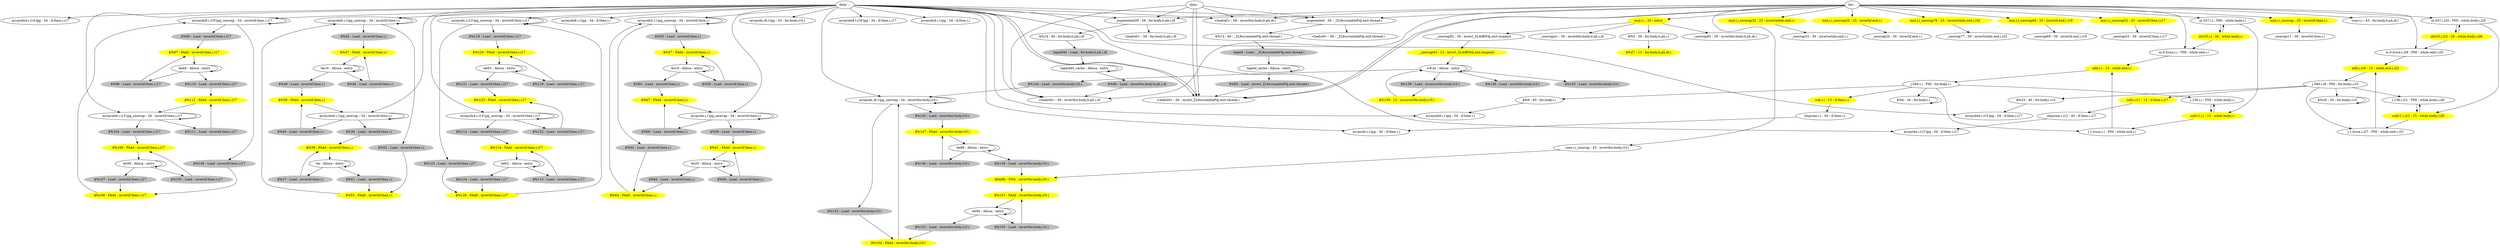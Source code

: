 digraph G {
		"m.0.lcssa.i.i : PHI : while.end.i.i" -> "add.i.i : 13 : while.end.i.i" 
		"j.040.i.i : PHI : for.body.i.i" -> "j.1.lcssa.i.i : PHI : while.end.i.i" 
		"j.040.i.i : PHI : for.body.i.i" -> "j.136.i.i : PHI : while.body.i.i" 
		"j.040.i.i : PHI : for.body.i.i" -> "$%6 : 34 : for.body.i.i" 
		"j.040.i.i : PHI : for.body.i.i" -> "sub.i.i : 13 : if.then.i.i" 
		"j.040.i.i : PHI : for.body.i.i" -> "$%9 : 40 : for.body.i.i" 
		"j.1.lcssa.i.i : PHI : while.end.i.i" -> "add.i.i : 13 : while.end.i.i" 
		"j.136.i.i : PHI : while.body.i.i" -> "sub11.i.i : 15 : while.body.i.i" 
		"m.037.i.i : PHI : while.body.i.i" -> "shr33.i.i : 26 : while.body.i.i" 
		"m.037.i.i : PHI : while.body.i.i" -> "sub11.i.i : 15 : while.body.i.i" 
		"j.040.i.i8 : PHI : for.body.i.i10" -> "j.1.lcssa.i.i27 : PHI : while.end.i.i32" 
		"j.040.i.i8 : PHI : for.body.i.i10" -> "j.136.i.i21 : PHI : while.body.i.i26" 
		"j.040.i.i8 : PHI : for.body.i.i10" -> "$%20 : 34 : for.body.i.i10" 
		"j.040.i.i8 : PHI : for.body.i.i10" -> "sub.i.i11 : 13 : if.then.i.i17" 
		"j.040.i.i8 : PHI : for.body.i.i10" -> "$%23 : 40 : for.body.i.i10" 
		"m.0.lcssa.i.i28 : PHI : while.end.i.i32" -> "add.i.i29 : 13 : while.end.i.i32" 
		"j.1.lcssa.i.i27 : PHI : while.end.i.i32" -> "add.i.i29 : 13 : while.end.i.i32" 
		"j.136.i.i21 : PHI : while.body.i.i26" -> "sub11.i.i22 : 15 : while.body.i.i26" 
		"m.037.i.i20 : PHI : while.body.i.i26" -> "shr33.i.i23 : 26 : while.body.i.i26" 
		"m.037.i.i20 : PHI : while.body.i.i26" -> "sub11.i.i22 : 15 : while.body.i.i26" 
		"tapeld40_cache : Alloca : entry" -> "tapeld40_cache : Alloca : entry" 
		"tapeld40_cache : Alloca : entry" -> "$%86 : Load : invertfor.body.lr.ph.i.i6" 
		"data : " -> "<badref> : 56 : invertfor.body.lr.ph.i6.i" 
		"data : " -> "_augmented39 : 56 : for.body.lr.ph.i.i6" 
		"data : " -> "<badref> : 56 : invertfor.body.lr.ph.i.i6" 
		"data : " -> "<badref> : 56 : invert_ZL8scramblePdj.exit.thread.i" 
		"data : " -> "<badref> : 56 : invert_ZL8scramblePdj.exit.thread.i" 
		"data : " -> "_augmented : 56 : _ZL8scramblePdj.exit.thread.i" 
		"data' : " -> "<badref> : 56 : invertfor.body.lr.ph.i6.i" 
		"data' : " -> "arrayidx8.i.i16'ipg : 34 : if.then.i.i17" 
		"data' : " -> "arrayidx.i.i13'ipg : 34 : if.then.i.i17" 
		"data' : " -> "arrayidx4.i.i'ipg : 34 : if.then.i.i" 
		"data' : " -> "_augmented39 : 56 : for.body.lr.ph.i.i6" 
		"data' : " -> "<badref> : 56 : invertfor.body.lr.ph.i.i6" 
		"data' : " -> "<badref> : 56 : invert_ZL8scramblePdj.exit.thread.i" 
		"data' : " -> "arrayidx6.i.i'ipg_unwrap : 34 : invertif.then.i.i" 
		"data' : " -> "arrayidx.i.i13'ipg_unwrap : 34 : invertif.then.i.i17" 
		"data' : " -> "arrayidx4.i.i14'ipg : 34 : if.then.i.i17" 
		"data' : " -> "arrayidx4.i.i'ipg_unwrap : 34 : invertif.then.i.i" 
		"data' : " -> "arrayidx.i.i'ipg_unwrap : 34 : invertif.then.i.i" 
		"data' : " -> "arrayidx6.i.i15'ipg : 34 : if.then.i.i17" 
		"data' : " -> "arrayidx.i.i'ipg : 34 : if.then.i.i" 
		"data' : " -> "arrayidx8.i.i'ipg_unwrap : 34 : invertif.then.i.i" 
		"data' : " -> "arrayidx8.i.i16'ipg_unwrap : 34 : invertif.then.i.i17" 
		"data' : " -> "arrayidx4.i.i14'ipg_unwrap : 34 : invertif.then.i.i17" 
		"data' : " -> "<badref> : 56 : invert_ZL8scramblePdj.exit.thread.i" 
		"data' : " -> "arrayidx8.i.i'ipg : 34 : if.then.i.i" 
		"data' : " -> "arrayidx6.i.i'ipg : 34 : if.then.i.i" 
		"data' : " -> "_augmented : 56 : _ZL8scramblePdj.exit.thread.i" 
		"data' : " -> "arrayidx6.i.i15'ipg_unwrap : 34 : invertif.then.i.i17" 
		"data' : " -> "arrayidx.i8.i'ipg_unwrap : 34 : invertfor.body.i10.i" 
		"data' : " -> "arrayidx.i8.i'ipg : 34 : for.body.i10.i" 
		"len : " -> "mul.i.i_unwrap32 : 25 : invertwhile.end.i.i" 
		"len : " -> "mul.i.i_unwrap25 : 25 : invertif.end.i.i" 
		"len : " -> "<badref> : 56 : invertfor.body.lr.ph.i6.i" 
		"len : " -> "mul.i.i_unwrap76 : 25 : invertwhile.end.i.i32" 
		"len : " -> "mul.i.i_unwrap68 : 25 : invertif.end.i.i19" 
		"len : " -> "mul.i.i_unwrap52 : 25 : invertif.then.i.i17" 
		"len : " -> "_augmented39 : 56 : for.body.lr.ph.i.i6" 
		"len : " -> "m.0.lcssa.i.i : PHI : while.end.i.i" 
		"len : " -> "m.037.i.i : PHI : while.body.i.i" 
		"len : " -> "m.0.lcssa.i.i28 : PHI : while.end.i.i32" 
		"len : " -> "m.037.i.i20 : PHI : while.body.i.i26" 
		"len : " -> "<badref> : 56 : invertfor.body.lr.ph.i.i6" 
		"len : " -> "<badref> : 56 : invert_ZL8scramblePdj.exit.thread.i" 
		"len : " -> "<badref> : 56 : invert_ZL8scramblePdj.exit.thread.i" 
		"len : " -> "mul.i.i_unwrap : 25 : invertif.then.i.i" 
		"len : " -> "conv.i.i : 43 : for.body.lr.ph.i6.i" 
		"len : " -> "mul.i.i : 25 : entry" 
		"len : " -> "_augmented : 56 : _ZL8scramblePdj.exit.thread.i" 
		"len : " -> "conv.i.i_unwrap : 43 : invertfor.body.i10.i" 
		"$%9 : 40 : for.body.i.i" -> "arrayidx6.i.i'ipg : 34 : if.then.i.i" 
		"arrayidx8.i.i'ipg_unwrap : 34 : invertif.then.i.i" -> "arrayidx8.i.i'ipg_unwrap : 34 : invertif.then.i.i" 
		"arrayidx8.i.i'ipg_unwrap : 34 : invertif.then.i.i" -> "$%49 : Load : invertif.then.i.i" 
		"arrayidx8.i.i'ipg_unwrap : 34 : invertif.then.i.i" -> "$%36 : Load : invertif.then.i.i" 
		"sub11.i.i : 15 : while.body.i.i" [color = yellow style=filled];
		"sub11.i.i : 15 : while.body.i.i" -> "j.1.lcssa.i.i : PHI : while.end.i.i" 
		"sub11.i.i : 15 : while.body.i.i" -> "j.136.i.i : PHI : while.body.i.i" 
		"shr33.i.i : 26 : while.body.i.i" [color = yellow style=filled];
		"shr33.i.i : 26 : while.body.i.i" -> "m.0.lcssa.i.i : PHI : while.end.i.i" 
		"shr33.i.i : 26 : while.body.i.i" -> "m.037.i.i : PHI : while.body.i.i" 
		"sub11.i.i22 : 15 : while.body.i.i26" [color = yellow style=filled];
		"sub11.i.i22 : 15 : while.body.i.i26" -> "j.1.lcssa.i.i27 : PHI : while.end.i.i32" 
		"sub11.i.i22 : 15 : while.body.i.i26" -> "j.136.i.i21 : PHI : while.body.i.i26" 
		"shr33.i.i23 : 26 : while.body.i.i26" [color = yellow style=filled];
		"shr33.i.i23 : 26 : while.body.i.i26" -> "m.0.lcssa.i.i28 : PHI : while.end.i.i32" 
		"shr33.i.i23 : 26 : while.body.i.i26" -> "m.037.i.i20 : PHI : while.body.i.i26" 
		"add.i.i : 13 : while.end.i.i" [color = yellow style=filled];
		"add.i.i : 13 : while.end.i.i" -> "j.040.i.i : PHI : for.body.i.i" 
		"mul.i.i : 25 : entry" [color = yellow style=filled];
		"mul.i.i : 25 : entry" -> "_unwrap92 : 39 : invert_ZL4ifftPdj.exit.loopexit" 
		"mul.i.i : 25 : entry" -> "_unwrap83 : 39 : invertfor.body.lr.ph.i6.i" 
		"mul.i.i : 25 : entry" -> "_unwrap41 : 39 : invertfor.body.lr.ph.i.i6" 
		"mul.i.i : 25 : entry" -> "$%0 : 39 : for.body.lr.ph.i.i" 
		"$%23 : 40 : for.body.i.i10" -> "arrayidx6.i.i15'ipg : 34 : if.then.i.i17" 
		"sub.i.i11 : 13 : if.then.i.i17" [color = yellow style=filled];
		"sub.i.i11 : 13 : if.then.i.i17" -> "idxprom.i.i12 : 40 : if.then.i.i17" 
		"idxprom.i.i12 : 40 : if.then.i.i17" -> "arrayidx.i.i13'ipg : 34 : if.then.i.i17" 
		"$%124 : Load : invertif.then.i.i17" [color = gray style=filled];
		"$%124 : Load : invertif.then.i.i17" -> "$%126 : FAdd : invertif.then.i.i17" 
		"arrayidx4.i.i14'ipg_unwrap : 34 : invertif.then.i.i17" -> "$%122 : Load : invertif.then.i.i17" 
		"arrayidx4.i.i14'ipg_unwrap : 34 : invertif.then.i.i17" -> "$%114 : Load : invertif.then.i.i17" 
		"arrayidx4.i.i14'ipg_unwrap : 34 : invertif.then.i.i17" -> "arrayidx4.i.i14'ipg_unwrap : 34 : invertif.then.i.i17" 
		"$%110 : Load : invertif.then.i.i17" [color = gray style=filled];
		"$%110 : Load : invertif.then.i.i17" -> "$%112 : FAdd : invertif.then.i.i17" 
		"$%0 : 39 : for.body.lr.ph.i.i" -> "$%27 : 13 : for.body.lr.ph.i6.i" 
		"sub.i.i : 13 : if.then.i.i" [color = yellow style=filled];
		"sub.i.i : 13 : if.then.i.i" -> "idxprom.i.i : 40 : if.then.i.i" 
		"idxprom.i.i : 40 : if.then.i.i" -> "arrayidx.i.i'ipg : 34 : if.then.i.i" 
		"$%65 : Load : invertif.then.i.i" [color = gray style=filled];
		"$%65 : Load : invertif.then.i.i" -> "$%67 : FAdd : invertif.then.i.i" 
		"arrayidx4.i.i'ipg_unwrap : 34 : invertif.then.i.i" -> "$%63 : Load : invertif.then.i.i" 
		"arrayidx4.i.i'ipg_unwrap : 34 : invertif.then.i.i" -> "arrayidx4.i.i'ipg_unwrap : 34 : invertif.then.i.i" 
		"arrayidx4.i.i'ipg_unwrap : 34 : invertif.then.i.i" -> "$%55 : Load : invertif.then.i.i" 
		"$%51 : Load : invertif.then.i.i" [color = gray style=filled];
		"$%51 : Load : invertif.then.i.i" -> "$%53 : FAdd : invertif.then.i.i" 
		"add.i.i29 : 13 : while.end.i.i32" [color = yellow style=filled];
		"add.i.i29 : 13 : while.end.i.i32" -> "j.040.i.i8 : PHI : for.body.i.i10" 
		"$%158 : Load : incinvertfor.body.i10.i" [color = gray style=filled];
		"$%158 : Load : incinvertfor.body.i10.i" -> "$%159 : 13 : incinvertfor.body.i10.i" 
		"d0diffe : FDiv : invertfor.body.i10.i" [color = yellow style=filled];
		"d0diffe : FDiv : invertfor.body.i10.i" -> "$%151 : FAdd : invertfor.body.i10.i" 
		"$%27 : 13 : for.body.lr.ph.i6.i" [color = yellow style=filled];
		"arrayidx.i.i13'ipg_unwrap : 34 : invertif.then.i.i17" -> "$%118 : Load : invertif.then.i.i17" 
		"arrayidx.i.i13'ipg_unwrap : 34 : invertif.then.i.i17" -> "$%125 : Load : invertif.then.i.i17" 
		"arrayidx.i.i13'ipg_unwrap : 34 : invertif.then.i.i17" -> "arrayidx.i.i13'ipg_unwrap : 34 : invertif.then.i.i17" 
		"$%118 : Load : invertif.then.i.i17" [color = gray style=filled];
		"$%118 : Load : invertif.then.i.i17" -> "$%120 : FAdd : invertif.then.i.i17" 
		"'de63 : Alloca : entry" -> "'de63 : Alloca : entry" 
		"'de63 : Alloca : entry" -> "$%121 : Load : invertif.then.i.i17" 
		"'de63 : Alloca : entry" -> "$%119 : Load : invertif.then.i.i17" 
		"$%119 : Load : invertif.then.i.i17" [color = gray style=filled];
		"$%119 : Load : invertif.then.i.i17" -> "$%120 : FAdd : invertif.then.i.i17" 
		"$%120 : FAdd : invertif.then.i.i17" [color = yellow style=filled];
		"$%120 : FAdd : invertif.then.i.i17" -> "'de63 : Alloca : entry" 
		"$%121 : Load : invertif.then.i.i17" [color = gray style=filled];
		"$%121 : Load : invertif.then.i.i17" -> "$%123 : FAdd : invertif.then.i.i17" 
		"$%123 : FAdd : invertif.then.i.i17" [color = yellow style=filled];
		"$%123 : FAdd : invertif.then.i.i17" -> "arrayidx4.i.i14'ipg_unwrap : 34 : invertif.then.i.i17" 
		"$%126 : FAdd : invertif.then.i.i17" [color = yellow style=filled];
		"$%126 : FAdd : invertif.then.i.i17" -> "arrayidx.i.i13'ipg_unwrap : 34 : invertif.then.i.i17" 
		"iv8'ac : Alloca : entry" -> "$%155 : Load : invertfor.body.i10.i" 
		"iv8'ac : Alloca : entry" -> "$%158 : Load : incinvertfor.body.i10.i" 
		"iv8'ac : Alloca : entry" -> "$%149 : Load : invertfor.body.i10.i" 
		"iv8'ac : Alloca : entry" -> "$%144 : Load : invertfor.body.i10.i" 
		"iv8'ac : Alloca : entry" -> "iv8'ac : Alloca : entry" 
		"$%37 : Load : invertif.then.i.i" [color = gray style=filled];
		"$%37 : Load : invertif.then.i.i" -> "$%38 : FAdd : invertif.then.i.i" 
		"'de : Alloca : entry" -> "$%51 : Load : invertif.then.i.i" 
		"'de : Alloca : entry" -> "$%37 : Load : invertif.then.i.i" 
		"'de : Alloca : entry" -> "'de : Alloca : entry" 
		"$%62 : Load : invertif.then.i.i" [color = gray style=filled];
		"$%62 : Load : invertif.then.i.i" -> "$%64 : FAdd : invertif.then.i.i" 
		"mul.i.i_unwrap25 : 25 : invertif.end.i.i" [color = yellow style=filled];
		"mul.i.i_unwrap25 : 25 : invertif.end.i.i" -> "_unwrap26 : 39 : invertif.end.i.i" 
		"$%38 : FAdd : invertif.then.i.i" [color = yellow style=filled];
		"$%38 : FAdd : invertif.then.i.i" -> "'de : Alloca : entry" 
		"$%6 : 34 : for.body.i.i" -> "$%6 : 34 : for.body.i.i" 
		"$%36 : Load : invertif.then.i.i" [color = gray style=filled];
		"$%36 : Load : invertif.then.i.i" -> "$%38 : FAdd : invertif.then.i.i" 
		"mul.i.i_unwrap32 : 25 : invertwhile.end.i.i" [color = yellow style=filled];
		"mul.i.i_unwrap32 : 25 : invertwhile.end.i.i" -> "_unwrap33 : 39 : invertwhile.end.i.i" 
		"arrayidx6.i.i'ipg_unwrap : 34 : invertif.then.i.i" -> "arrayidx6.i.i'ipg_unwrap : 34 : invertif.then.i.i" 
		"arrayidx6.i.i'ipg_unwrap : 34 : invertif.then.i.i" -> "$%52 : Load : invertif.then.i.i" 
		"arrayidx6.i.i'ipg_unwrap : 34 : invertif.then.i.i" -> "$%45 : Load : invertif.then.i.i" 
		"$%45 : Load : invertif.then.i.i" [color = gray style=filled];
		"$%45 : Load : invertif.then.i.i" -> "$%47 : FAdd : invertif.then.i.i" 
		"'de16 : Alloca : entry" -> "$%48 : Load : invertif.then.i.i" 
		"'de16 : Alloca : entry" -> "$%46 : Load : invertif.then.i.i" 
		"'de16 : Alloca : entry" -> "'de16 : Alloca : entry" 
		"$%46 : Load : invertif.then.i.i" [color = gray style=filled];
		"$%46 : Load : invertif.then.i.i" -> "$%47 : FAdd : invertif.then.i.i" 
		"$%47 : FAdd : invertif.then.i.i" [color = yellow style=filled];
		"$%47 : FAdd : invertif.then.i.i" -> "'de16 : Alloca : entry" 
		"$%50 : FAdd : invertif.then.i.i" [color = yellow style=filled];
		"$%50 : FAdd : invertif.then.i.i" -> "arrayidx8.i.i'ipg_unwrap : 34 : invertif.then.i.i" 
		"$%52 : Load : invertif.then.i.i" [color = gray style=filled];
		"$%52 : Load : invertif.then.i.i" -> "$%53 : FAdd : invertif.then.i.i" 
		"$%53 : FAdd : invertif.then.i.i" [color = yellow style=filled];
		"$%53 : FAdd : invertif.then.i.i" -> "arrayidx6.i.i'ipg_unwrap : 34 : invertif.then.i.i" 
		"$%63 : Load : invertif.then.i.i" [color = gray style=filled];
		"$%63 : Load : invertif.then.i.i" -> "$%64 : FAdd : invertif.then.i.i" 
		"$%64 : FAdd : invertif.then.i.i" [color = yellow style=filled];
		"$%64 : FAdd : invertif.then.i.i" -> "arrayidx4.i.i'ipg_unwrap : 34 : invertif.then.i.i" 
		"$%49 : Load : invertif.then.i.i" [color = gray style=filled];
		"$%49 : Load : invertif.then.i.i" -> "$%50 : FAdd : invertif.then.i.i" 
		"$%48 : Load : invertif.then.i.i" [color = gray style=filled];
		"$%48 : Load : invertif.then.i.i" -> "$%50 : FAdd : invertif.then.i.i" 
		"$%55 : Load : invertif.then.i.i" [color = gray style=filled];
		"$%55 : Load : invertif.then.i.i" -> "$%57 : FAdd : invertif.then.i.i" 
		"'de19 : Alloca : entry" -> "$%65 : Load : invertif.then.i.i" 
		"'de19 : Alloca : entry" -> "$%56 : Load : invertif.then.i.i" 
		"'de19 : Alloca : entry" -> "'de19 : Alloca : entry" 
		"$%56 : Load : invertif.then.i.i" [color = gray style=filled];
		"$%56 : Load : invertif.then.i.i" -> "$%57 : FAdd : invertif.then.i.i" 
		"$%57 : FAdd : invertif.then.i.i" [color = yellow style=filled];
		"$%57 : FAdd : invertif.then.i.i" -> "'de19 : Alloca : entry" 
		"arrayidx.i.i'ipg_unwrap : 34 : invertif.then.i.i" -> "$%66 : Load : invertif.then.i.i" 
		"arrayidx.i.i'ipg_unwrap : 34 : invertif.then.i.i" -> "$%59 : Load : invertif.then.i.i" 
		"arrayidx.i.i'ipg_unwrap : 34 : invertif.then.i.i" -> "arrayidx.i.i'ipg_unwrap : 34 : invertif.then.i.i" 
		"$%59 : Load : invertif.then.i.i" [color = gray style=filled];
		"$%59 : Load : invertif.then.i.i" -> "$%61 : FAdd : invertif.then.i.i" 
		"'de20 : Alloca : entry" -> "$%62 : Load : invertif.then.i.i" 
		"'de20 : Alloca : entry" -> "$%60 : Load : invertif.then.i.i" 
		"'de20 : Alloca : entry" -> "'de20 : Alloca : entry" 
		"$%60 : Load : invertif.then.i.i" [color = gray style=filled];
		"$%60 : Load : invertif.then.i.i" -> "$%61 : FAdd : invertif.then.i.i" 
		"$%61 : FAdd : invertif.then.i.i" [color = yellow style=filled];
		"$%61 : FAdd : invertif.then.i.i" -> "'de20 : Alloca : entry" 
		"$%66 : Load : invertif.then.i.i" [color = gray style=filled];
		"$%66 : Load : invertif.then.i.i" -> "$%67 : FAdd : invertif.then.i.i" 
		"$%67 : FAdd : invertif.then.i.i" [color = yellow style=filled];
		"$%67 : FAdd : invertif.then.i.i" -> "arrayidx.i.i'ipg_unwrap : 34 : invertif.then.i.i" 
		"mul.i.i_unwrap : 25 : invertif.then.i.i" [color = yellow style=filled];
		"mul.i.i_unwrap : 25 : invertif.then.i.i" -> "_unwrap11 : 39 : invertif.then.i.i" 
		"$%149 : Load : invertfor.body.i10.i" [color = gray style=filled];
		"$%95 : Load : invertif.then.i.i17" [color = gray style=filled];
		"$%95 : Load : invertif.then.i.i17" -> "$%97 : FAdd : invertif.then.i.i17" 
		"$%148 : Load : invertfor.body.i10.i" [color = gray style=filled];
		"$%148 : Load : invertfor.body.i10.i" -> "d0diffe : FDiv : invertfor.body.i10.i" 
		"conv.i.i_unwrap : 43 : invertfor.body.i10.i" -> "d0diffe : FDiv : invertfor.body.i10.i" 
		"'de58 : Alloca : entry" -> "'de58 : Alloca : entry" 
		"'de58 : Alloca : entry" -> "$%107 : Load : invertif.then.i.i17" 
		"'de58 : Alloca : entry" -> "$%105 : Load : invertif.then.i.i17" 
		"$%105 : Load : invertif.then.i.i17" [color = gray style=filled];
		"$%105 : Load : invertif.then.i.i17" -> "$%106 : FAdd : invertif.then.i.i17" 
		"$%106 : FAdd : invertif.then.i.i17" [color = yellow style=filled];
		"$%106 : FAdd : invertif.then.i.i17" -> "'de58 : Alloca : entry" 
		"$%107 : Load : invertif.then.i.i17" [color = gray style=filled];
		"$%107 : Load : invertif.then.i.i17" -> "$%109 : FAdd : invertif.then.i.i17" 
		"$%109 : FAdd : invertif.then.i.i17" [color = yellow style=filled];
		"$%109 : FAdd : invertif.then.i.i17" -> "arrayidx8.i.i16'ipg_unwrap : 34 : invertif.then.i.i17" 
		"$%111 : Load : invertif.then.i.i17" [color = gray style=filled];
		"$%111 : Load : invertif.then.i.i17" -> "$%112 : FAdd : invertif.then.i.i17" 
		"tapeld : Load : _ZL8scramblePdj.exit.thread.i" [color = gray style=filled];
		"tapeld : Load : _ZL8scramblePdj.exit.thread.i" -> "tapeld_cache : Alloca : entry" 
		"$%153 : Load : invertfor.body.i10.i" [color = gray style=filled];
		"$%153 : Load : invertfor.body.i10.i" -> "$%154 : FAdd : invertfor.body.i10.i" 
		"$%155 : Load : invertfor.body.i10.i" [color = gray style=filled];
		"$%122 : Load : invertif.then.i.i17" [color = gray style=filled];
		"$%122 : Load : invertif.then.i.i17" -> "$%123 : FAdd : invertif.then.i.i17" 
		"$%86 : Load : invertfor.body.lr.ph.i.i6" [color = gray style=filled];
		"$%86 : Load : invertfor.body.lr.ph.i.i6" -> "<badref> : 56 : invertfor.body.lr.ph.i.i6" 
		"'de90 : Alloca : entry" -> "$%152 : Load : invertfor.body.i10.i" 
		"'de90 : Alloca : entry" -> "$%150 : Load : invertfor.body.i10.i" 
		"'de90 : Alloca : entry" -> "'de90 : Alloca : entry" 
		"_unwrap92 : 39 : invert_ZL4ifftPdj.exit.loopexit" -> "_unwrap93 : 13 : invert_ZL4ifftPdj.exit.loopexit" 
		"$%13 : 49 : _ZL8scramblePdj.exit.thread.i" -> "tapeld : Load : _ZL8scramblePdj.exit.thread.i" 
		"$%112 : FAdd : invertif.then.i.i17" [color = yellow style=filled];
		"$%112 : FAdd : invertif.then.i.i17" -> "arrayidx6.i.i15'ipg_unwrap : 34 : invertif.then.i.i17" 
		"$%114 : Load : invertif.then.i.i17" [color = gray style=filled];
		"$%114 : Load : invertif.then.i.i17" -> "$%116 : FAdd : invertif.then.i.i17" 
		"'de62 : Alloca : entry" -> "'de62 : Alloca : entry" 
		"'de62 : Alloca : entry" -> "$%124 : Load : invertif.then.i.i17" 
		"'de62 : Alloca : entry" -> "$%115 : Load : invertif.then.i.i17" 
		"$%115 : Load : invertif.then.i.i17" [color = gray style=filled];
		"$%115 : Load : invertif.then.i.i17" -> "$%116 : FAdd : invertif.then.i.i17" 
		"$%116 : FAdd : invertif.then.i.i17" [color = yellow style=filled];
		"$%116 : FAdd : invertif.then.i.i17" -> "'de62 : Alloca : entry" 
		"$%14 : 49 : for.body.lr.ph.i.i6" -> "tapeld40 : Load : for.body.lr.ph.i.i6" 
		"$%20 : 34 : for.body.i.i10" -> "$%20 : 34 : for.body.i.i10" 
		"$%108 : Load : invertif.then.i.i17" [color = gray style=filled];
		"$%108 : Load : invertif.then.i.i17" -> "$%109 : FAdd : invertif.then.i.i17" 
		"mul.i.i_unwrap52 : 25 : invertif.then.i.i17" [color = yellow style=filled];
		"mul.i.i_unwrap52 : 25 : invertif.then.i.i17" -> "_unwrap53 : 39 : invertif.then.i.i17" 
		"'de48 : Alloca : entry" -> "$%110 : Load : invertif.then.i.i17" 
		"'de48 : Alloca : entry" -> "$%96 : Load : invertif.then.i.i17" 
		"'de48 : Alloca : entry" -> "'de48 : Alloca : entry" 
		"$%104 : Load : invertif.then.i.i17" [color = gray style=filled];
		"$%104 : Load : invertif.then.i.i17" -> "$%106 : FAdd : invertif.then.i.i17" 
		"$%96 : Load : invertif.then.i.i17" [color = gray style=filled];
		"$%96 : Load : invertif.then.i.i17" -> "$%97 : FAdd : invertif.then.i.i17" 
		"$%125 : Load : invertif.then.i.i17" [color = gray style=filled];
		"$%125 : Load : invertif.then.i.i17" -> "$%126 : FAdd : invertif.then.i.i17" 
		"$%97 : FAdd : invertif.then.i.i17" [color = yellow style=filled];
		"$%97 : FAdd : invertif.then.i.i17" -> "'de48 : Alloca : entry" 
		"_augmented39 : 56 : for.body.lr.ph.i.i6" -> "<badref> : 56 : for.body.lr.ph.i.i6" 
		"_augmented39 : 56 : for.body.lr.ph.i.i6" -> "$%14 : 49 : for.body.lr.ph.i.i6" 
		"_augmented : 56 : _ZL8scramblePdj.exit.thread.i" -> "<badref> : 56 : _ZL8scramblePdj.exit.thread.i" 
		"_augmented : 56 : _ZL8scramblePdj.exit.thread.i" -> "$%13 : 49 : _ZL8scramblePdj.exit.thread.i" 
		"arrayidx6.i.i15'ipg_unwrap : 34 : invertif.then.i.i17" -> "$%111 : Load : invertif.then.i.i17" 
		"arrayidx6.i.i15'ipg_unwrap : 34 : invertif.then.i.i17" -> "$%104 : Load : invertif.then.i.i17" 
		"arrayidx6.i.i15'ipg_unwrap : 34 : invertif.then.i.i17" -> "arrayidx6.i.i15'ipg_unwrap : 34 : invertif.then.i.i17" 
		"$%146 : Load : invertfor.body.i10.i" [color = gray style=filled];
		"$%146 : Load : invertfor.body.i10.i" -> "$%147 : FAdd : invertfor.body.i10.i" 
		"arrayidx.i8.i'ipg_unwrap : 34 : invertfor.body.i10.i" -> "$%153 : Load : invertfor.body.i10.i" 
		"arrayidx.i8.i'ipg_unwrap : 34 : invertfor.body.i10.i" -> "$%145 : Load : invertfor.body.i10.i" 
		"arrayidx.i8.i'ipg_unwrap : 34 : invertfor.body.i10.i" -> "arrayidx.i8.i'ipg_unwrap : 34 : invertfor.body.i10.i" 
		"mul.i.i_unwrap68 : 25 : invertif.end.i.i19" [color = yellow style=filled];
		"mul.i.i_unwrap68 : 25 : invertif.end.i.i19" -> "_unwrap69 : 39 : invertif.end.i.i19" 
		"$%85 : Load : invert_ZL8scramblePdj.exit.thread.i" [color = gray style=filled];
		"$%85 : Load : invert_ZL8scramblePdj.exit.thread.i" -> "<badref> : 56 : invert_ZL8scramblePdj.exit.thread.i" 
		"tapeld_cache : Alloca : entry" -> "tapeld_cache : Alloca : entry" 
		"tapeld_cache : Alloca : entry" -> "$%85 : Load : invert_ZL8scramblePdj.exit.thread.i" 
		"tapeld40 : Load : for.body.lr.ph.i.i6" [color = gray style=filled];
		"tapeld40 : Load : for.body.lr.ph.i.i6" -> "tapeld40_cache : Alloca : entry" 
		"arrayidx8.i.i16'ipg_unwrap : 34 : invertif.then.i.i17" -> "$%108 : Load : invertif.then.i.i17" 
		"arrayidx8.i.i16'ipg_unwrap : 34 : invertif.then.i.i17" -> "$%95 : Load : invertif.then.i.i17" 
		"arrayidx8.i.i16'ipg_unwrap : 34 : invertif.then.i.i17" -> "arrayidx8.i.i16'ipg_unwrap : 34 : invertif.then.i.i17" 
		"_unwrap93 : 13 : invert_ZL4ifftPdj.exit.loopexit" [color = yellow style=filled];
		"_unwrap93 : 13 : invert_ZL4ifftPdj.exit.loopexit" -> "iv8'ac : Alloca : entry" 
		"$%144 : Load : invertfor.body.i10.i" [color = gray style=filled];
		"$%144 : Load : invertfor.body.i10.i" -> "arrayidx.i8.i'ipg_unwrap : 34 : invertfor.body.i10.i" 
		"$%145 : Load : invertfor.body.i10.i" [color = gray style=filled];
		"$%145 : Load : invertfor.body.i10.i" -> "$%147 : FAdd : invertfor.body.i10.i" 
		"'de88 : Alloca : entry" -> "'de88 : Alloca : entry" 
		"'de88 : Alloca : entry" -> "$%148 : Load : invertfor.body.i10.i" 
		"'de88 : Alloca : entry" -> "$%146 : Load : invertfor.body.i10.i" 
		"$%150 : Load : invertfor.body.i10.i" [color = gray style=filled];
		"$%150 : Load : invertfor.body.i10.i" -> "$%151 : FAdd : invertfor.body.i10.i" 
		"$%151 : FAdd : invertfor.body.i10.i" [color = yellow style=filled];
		"$%151 : FAdd : invertfor.body.i10.i" -> "'de90 : Alloca : entry" 
		"$%152 : Load : invertfor.body.i10.i" [color = gray style=filled];
		"$%152 : Load : invertfor.body.i10.i" -> "$%154 : FAdd : invertfor.body.i10.i" 
		"$%154 : FAdd : invertfor.body.i10.i" [color = yellow style=filled];
		"$%154 : FAdd : invertfor.body.i10.i" -> "arrayidx.i8.i'ipg_unwrap : 34 : invertfor.body.i10.i" 
		"$%159 : 13 : incinvertfor.body.i10.i" [color = yellow style=filled];
		"$%159 : 13 : incinvertfor.body.i10.i" -> "iv8'ac : Alloca : entry" 
		"$%147 : FAdd : invertfor.body.i10.i" [color = yellow style=filled];
		"$%147 : FAdd : invertfor.body.i10.i" -> "'de88 : Alloca : entry" 
		"mul.i.i_unwrap76 : 25 : invertwhile.end.i.i32" [color = yellow style=filled];
		"mul.i.i_unwrap76 : 25 : invertwhile.end.i.i32" -> "_unwrap77 : 39 : invertwhile.end.i.i32" 
}
